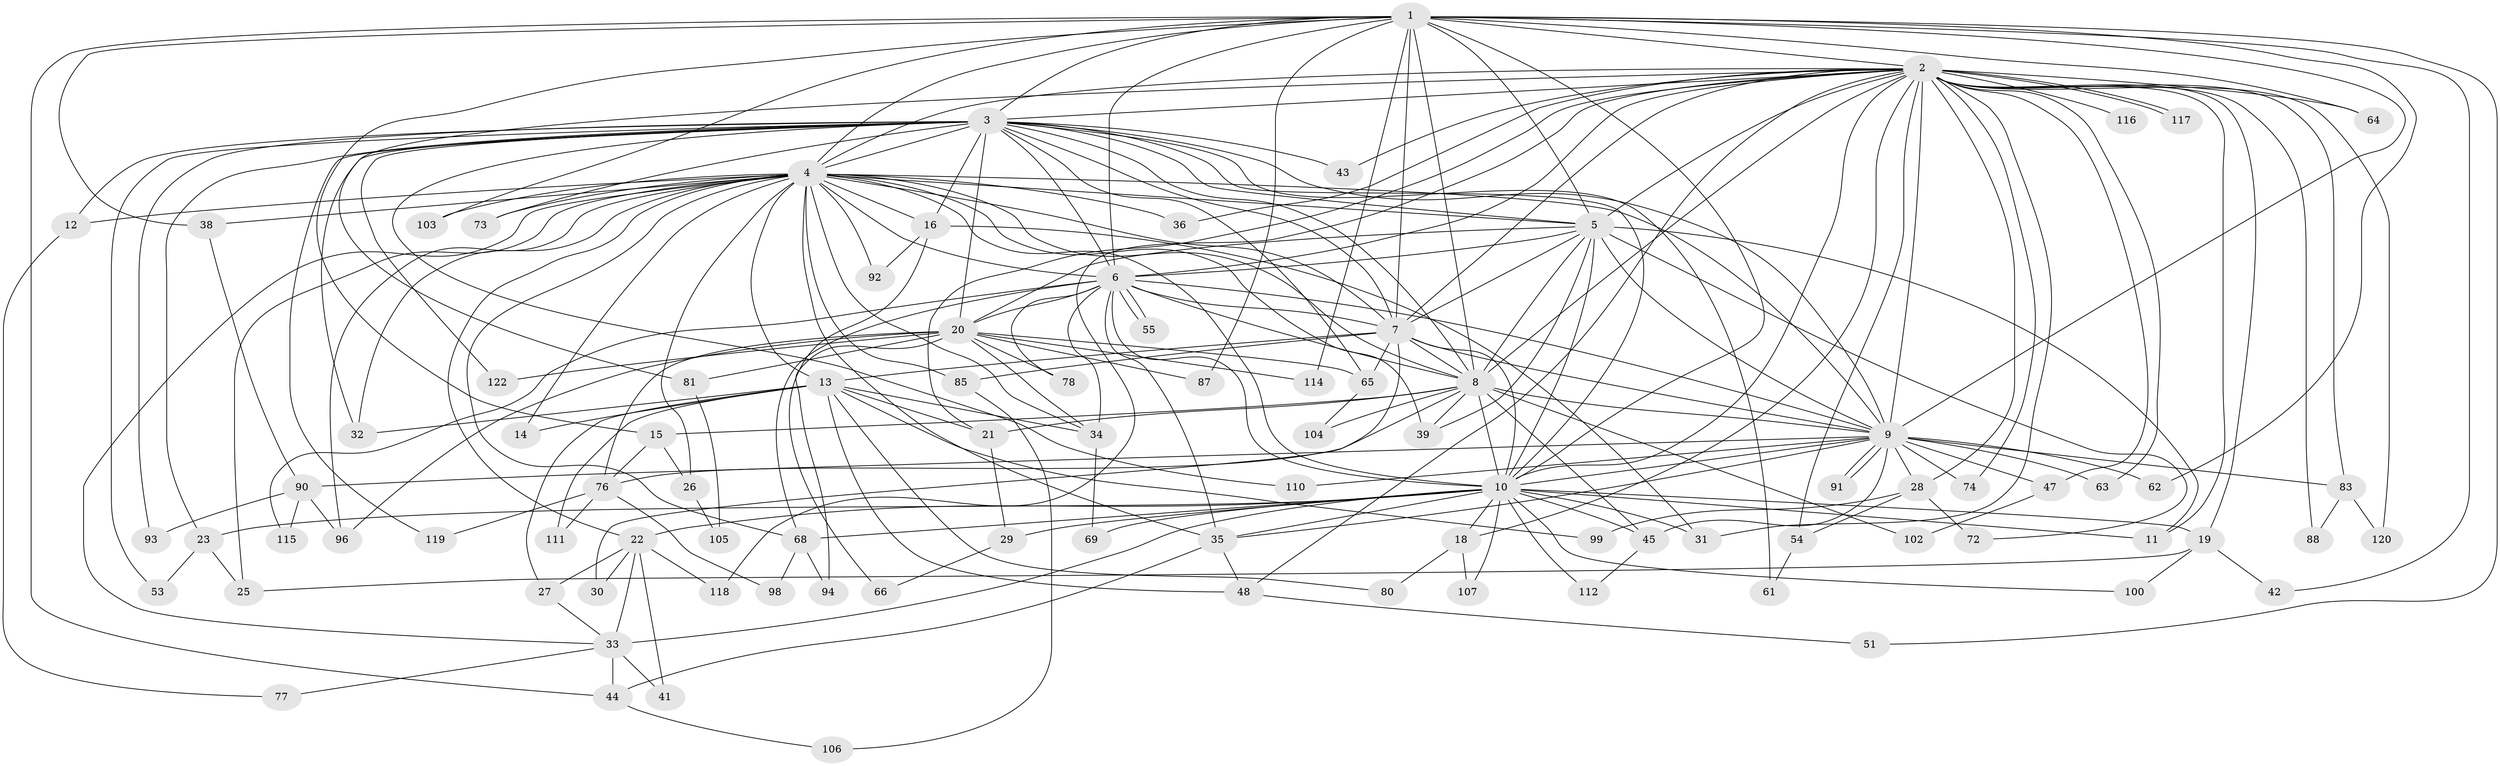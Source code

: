 // original degree distribution, {20: 0.00819672131147541, 31: 0.00819672131147541, 22: 0.01639344262295082, 29: 0.00819672131147541, 13: 0.00819672131147541, 18: 0.01639344262295082, 14: 0.00819672131147541, 25: 0.00819672131147541, 3: 0.16393442622950818, 8: 0.00819672131147541, 2: 0.5409836065573771, 4: 0.08196721311475409, 5: 0.08196721311475409, 10: 0.00819672131147541, 7: 0.01639344262295082, 6: 0.01639344262295082}
// Generated by graph-tools (version 1.1) at 2025/41/03/06/25 10:41:35]
// undirected, 93 vertices, 230 edges
graph export_dot {
graph [start="1"]
  node [color=gray90,style=filled];
  1 [super="+89"];
  2 [super="+71"];
  3 [super="+57"];
  4 [super="+24"];
  5 [super="+40"];
  6 [super="+97"];
  7 [super="+56"];
  8 [super="+37"];
  9 [super="+52"];
  10 [super="+17"];
  11 [super="+46"];
  12;
  13 [super="+75"];
  14;
  15 [super="+60"];
  16;
  18;
  19 [super="+67"];
  20 [super="+49"];
  21 [super="+58"];
  22;
  23 [super="+70"];
  25;
  26 [super="+95"];
  27 [super="+109"];
  28;
  29;
  30;
  31 [super="+84"];
  32;
  33 [super="+108"];
  34 [super="+121"];
  35;
  36;
  38;
  39;
  41;
  42;
  43;
  44 [super="+86"];
  45 [super="+50"];
  47;
  48 [super="+59"];
  51;
  53;
  54;
  55;
  61;
  62;
  63;
  64;
  65 [super="+82"];
  66;
  68 [super="+101"];
  69;
  72;
  73;
  74;
  76 [super="+79"];
  77;
  78;
  80;
  81;
  83;
  85;
  87;
  88;
  90 [super="+113"];
  91;
  92;
  93;
  94;
  96;
  98;
  99;
  100;
  102;
  103;
  104;
  105;
  106;
  107;
  110;
  111;
  112;
  114;
  115;
  116;
  117;
  118;
  119;
  120;
  122;
  1 -- 2;
  1 -- 3;
  1 -- 4;
  1 -- 5;
  1 -- 6;
  1 -- 7 [weight=2];
  1 -- 8;
  1 -- 9;
  1 -- 10;
  1 -- 15;
  1 -- 38;
  1 -- 42;
  1 -- 44;
  1 -- 51;
  1 -- 62;
  1 -- 64;
  1 -- 87;
  1 -- 103;
  1 -- 114;
  2 -- 3;
  2 -- 4;
  2 -- 5;
  2 -- 6;
  2 -- 7;
  2 -- 8;
  2 -- 9;
  2 -- 10;
  2 -- 18;
  2 -- 19;
  2 -- 28;
  2 -- 36;
  2 -- 43;
  2 -- 47;
  2 -- 48;
  2 -- 54;
  2 -- 63;
  2 -- 64;
  2 -- 74;
  2 -- 81;
  2 -- 83;
  2 -- 88;
  2 -- 116 [weight=2];
  2 -- 117;
  2 -- 117;
  2 -- 118;
  2 -- 120;
  2 -- 21;
  2 -- 31;
  2 -- 11;
  3 -- 4;
  3 -- 5;
  3 -- 6;
  3 -- 7;
  3 -- 8;
  3 -- 9;
  3 -- 10;
  3 -- 12;
  3 -- 16;
  3 -- 23 [weight=2];
  3 -- 43;
  3 -- 53;
  3 -- 61;
  3 -- 73;
  3 -- 93;
  3 -- 119;
  3 -- 122;
  3 -- 32;
  3 -- 110;
  3 -- 20;
  3 -- 65;
  4 -- 5;
  4 -- 6;
  4 -- 7;
  4 -- 8 [weight=2];
  4 -- 9 [weight=2];
  4 -- 10;
  4 -- 12;
  4 -- 13;
  4 -- 14;
  4 -- 16;
  4 -- 22;
  4 -- 26 [weight=3];
  4 -- 32;
  4 -- 34;
  4 -- 35;
  4 -- 36;
  4 -- 38;
  4 -- 68;
  4 -- 85;
  4 -- 92;
  4 -- 96;
  4 -- 103;
  4 -- 73;
  4 -- 39;
  4 -- 25;
  4 -- 33;
  5 -- 6;
  5 -- 7;
  5 -- 8;
  5 -- 9;
  5 -- 10;
  5 -- 11;
  5 -- 20;
  5 -- 72;
  5 -- 39;
  6 -- 7 [weight=2];
  6 -- 8;
  6 -- 9;
  6 -- 10;
  6 -- 20;
  6 -- 34;
  6 -- 55;
  6 -- 55;
  6 -- 68;
  6 -- 78;
  6 -- 115;
  6 -- 35;
  7 -- 8;
  7 -- 9;
  7 -- 10;
  7 -- 13;
  7 -- 30;
  7 -- 85;
  7 -- 65;
  8 -- 9;
  8 -- 10 [weight=2];
  8 -- 15;
  8 -- 21 [weight=2];
  8 -- 39;
  8 -- 76;
  8 -- 102;
  8 -- 104;
  8 -- 45;
  9 -- 10;
  9 -- 28;
  9 -- 45;
  9 -- 47;
  9 -- 62;
  9 -- 63;
  9 -- 74;
  9 -- 83;
  9 -- 90;
  9 -- 91;
  9 -- 91;
  9 -- 110;
  9 -- 35;
  10 -- 11;
  10 -- 18;
  10 -- 19;
  10 -- 22;
  10 -- 23;
  10 -- 29;
  10 -- 31;
  10 -- 33;
  10 -- 35;
  10 -- 45;
  10 -- 69;
  10 -- 100;
  10 -- 107;
  10 -- 112;
  10 -- 68;
  12 -- 77;
  13 -- 14;
  13 -- 21;
  13 -- 27;
  13 -- 32;
  13 -- 48;
  13 -- 80;
  13 -- 34;
  13 -- 99;
  13 -- 111;
  15 -- 26;
  15 -- 76;
  16 -- 31;
  16 -- 66;
  16 -- 92;
  18 -- 80;
  18 -- 107;
  19 -- 42;
  19 -- 100;
  19 -- 25;
  20 -- 65;
  20 -- 76;
  20 -- 78;
  20 -- 81;
  20 -- 87;
  20 -- 94;
  20 -- 114;
  20 -- 96;
  20 -- 122;
  20 -- 34;
  21 -- 29;
  22 -- 27;
  22 -- 30;
  22 -- 33;
  22 -- 41;
  22 -- 118;
  23 -- 25;
  23 -- 53;
  26 -- 105;
  27 -- 33;
  28 -- 54;
  28 -- 72;
  28 -- 99;
  29 -- 66;
  33 -- 41;
  33 -- 77;
  33 -- 44;
  34 -- 69;
  35 -- 44;
  35 -- 48;
  38 -- 90;
  44 -- 106;
  45 -- 112;
  47 -- 102;
  48 -- 51;
  54 -- 61;
  65 -- 104;
  68 -- 94;
  68 -- 98;
  76 -- 119;
  76 -- 98;
  76 -- 111;
  81 -- 105;
  83 -- 88;
  83 -- 120;
  85 -- 106;
  90 -- 93;
  90 -- 115;
  90 -- 96;
}
